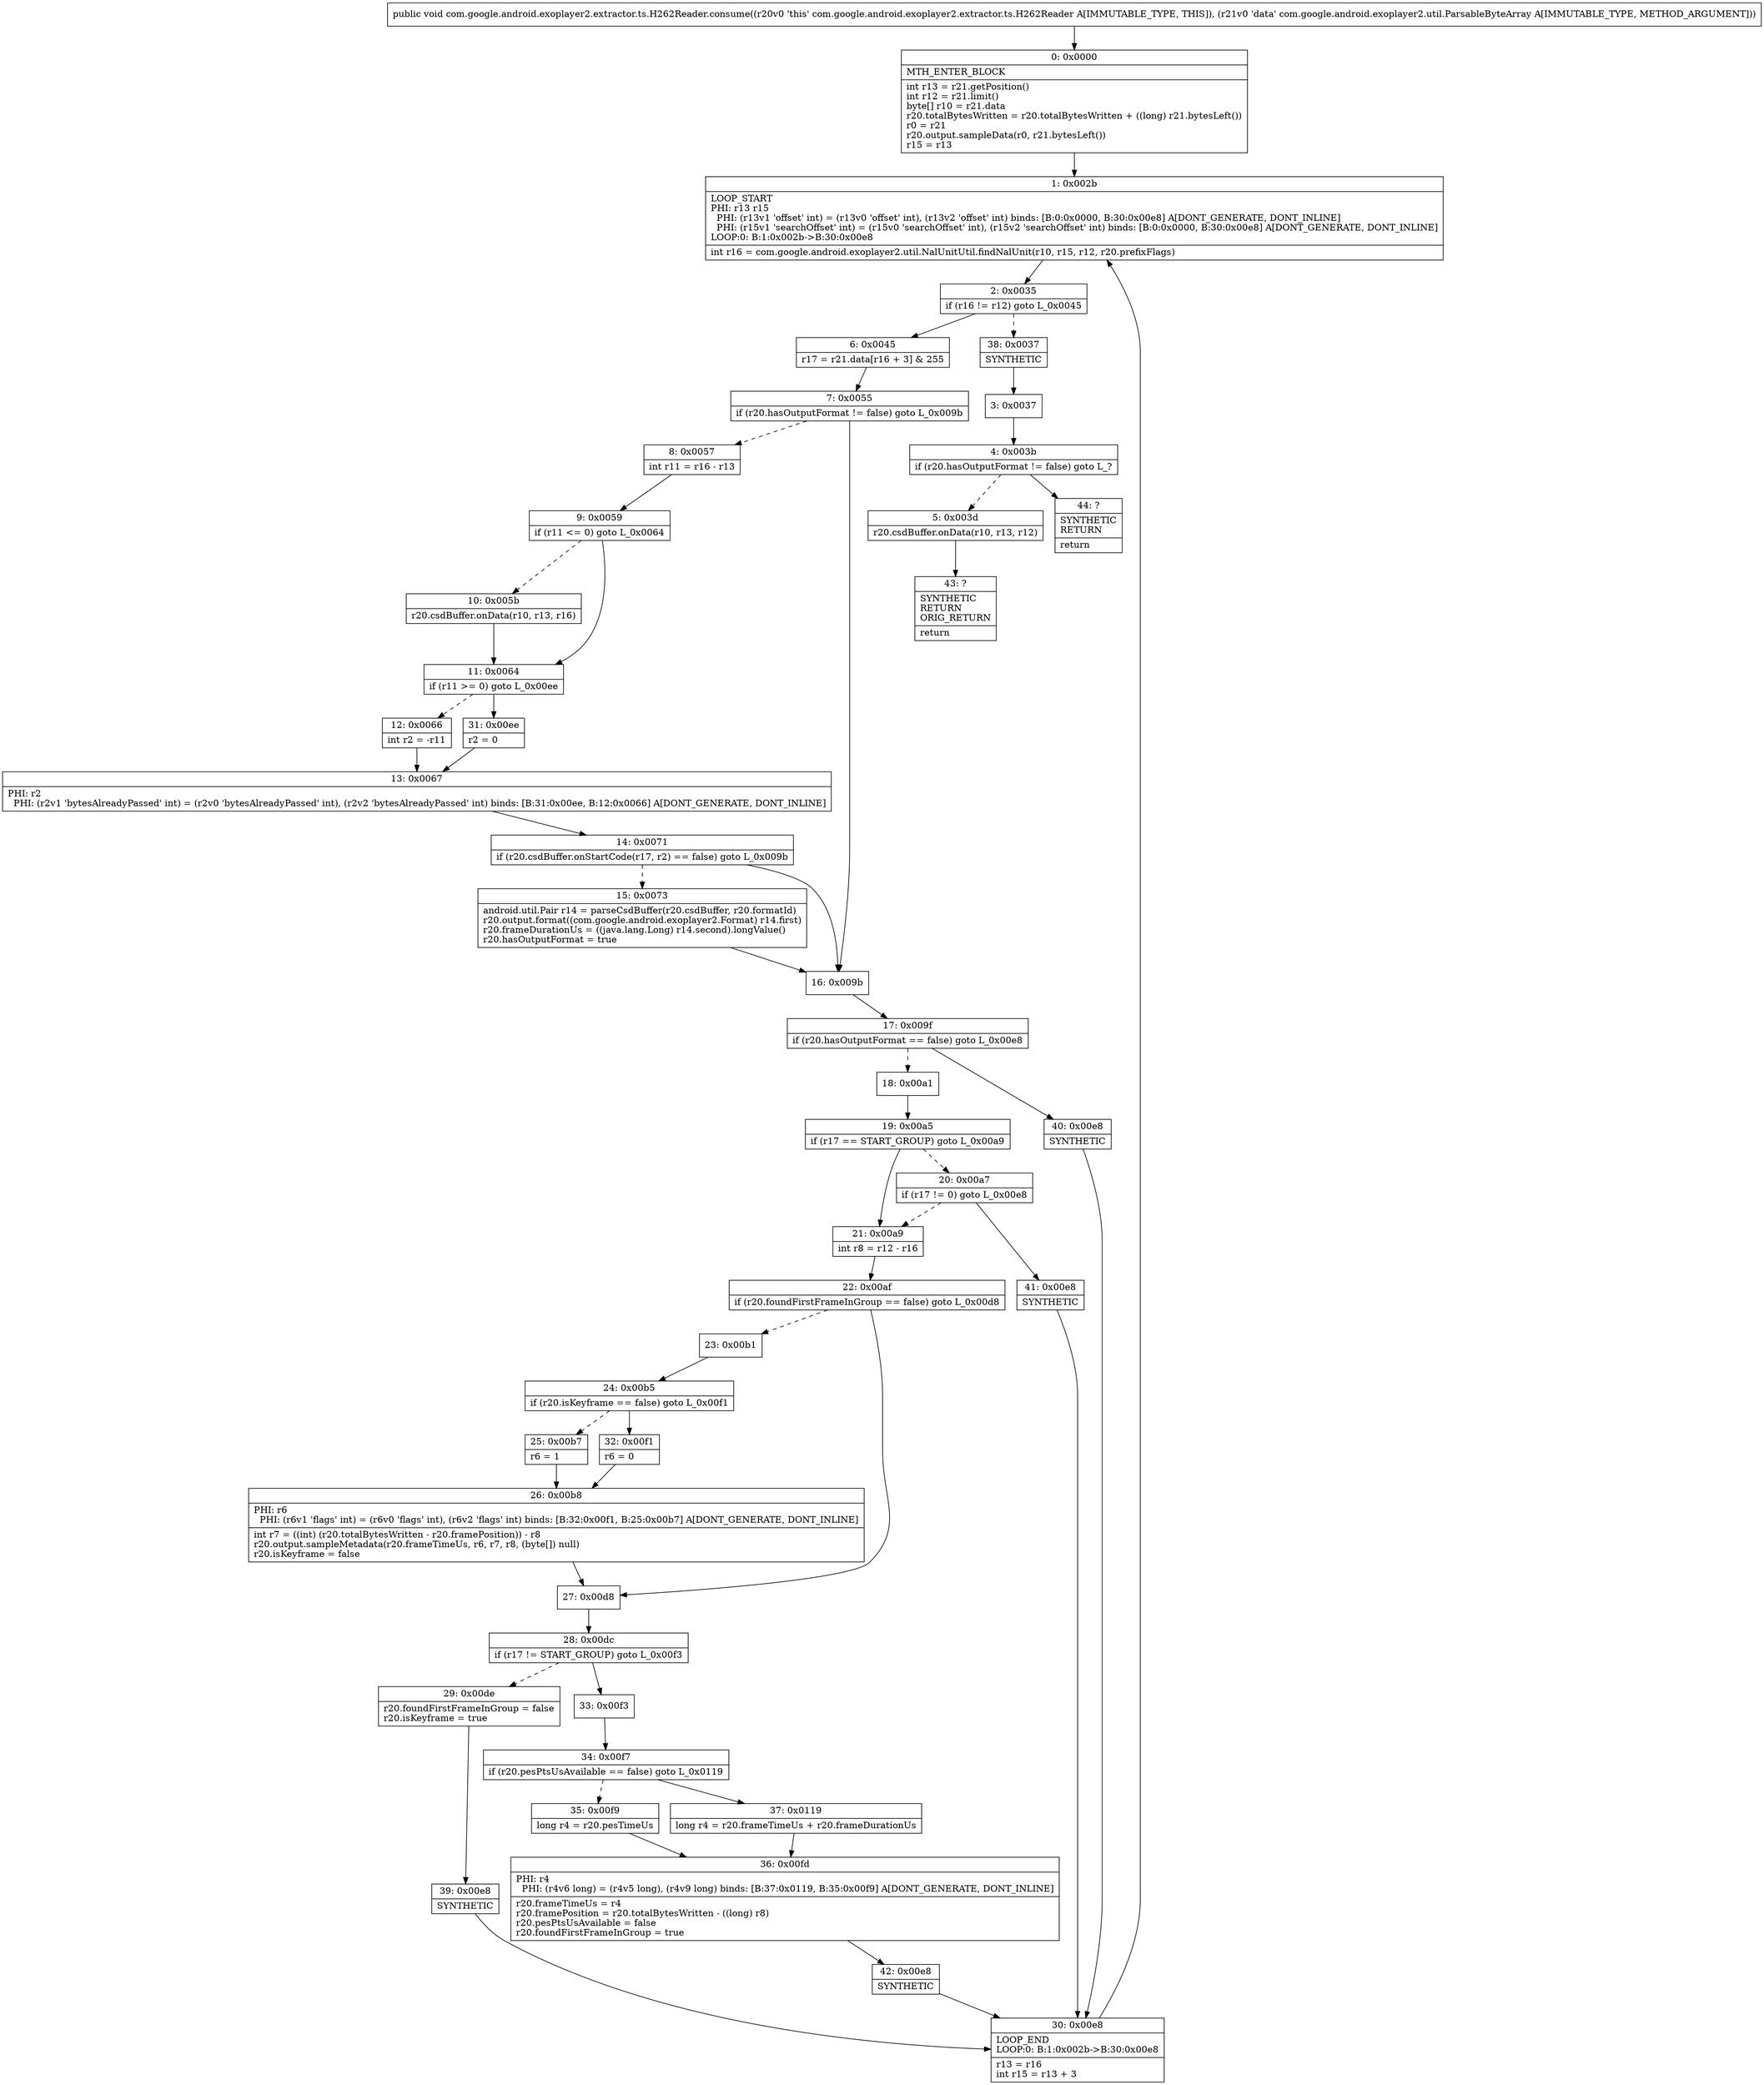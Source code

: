 digraph "CFG forcom.google.android.exoplayer2.extractor.ts.H262Reader.consume(Lcom\/google\/android\/exoplayer2\/util\/ParsableByteArray;)V" {
Node_0 [shape=record,label="{0\:\ 0x0000|MTH_ENTER_BLOCK\l|int r13 = r21.getPosition()\lint r12 = r21.limit()\lbyte[] r10 = r21.data\lr20.totalBytesWritten = r20.totalBytesWritten + ((long) r21.bytesLeft())\lr0 = r21\lr20.output.sampleData(r0, r21.bytesLeft())\lr15 = r13\l}"];
Node_1 [shape=record,label="{1\:\ 0x002b|LOOP_START\lPHI: r13 r15 \l  PHI: (r13v1 'offset' int) = (r13v0 'offset' int), (r13v2 'offset' int) binds: [B:0:0x0000, B:30:0x00e8] A[DONT_GENERATE, DONT_INLINE]\l  PHI: (r15v1 'searchOffset' int) = (r15v0 'searchOffset' int), (r15v2 'searchOffset' int) binds: [B:0:0x0000, B:30:0x00e8] A[DONT_GENERATE, DONT_INLINE]\lLOOP:0: B:1:0x002b\-\>B:30:0x00e8\l|int r16 = com.google.android.exoplayer2.util.NalUnitUtil.findNalUnit(r10, r15, r12, r20.prefixFlags)\l}"];
Node_2 [shape=record,label="{2\:\ 0x0035|if (r16 != r12) goto L_0x0045\l}"];
Node_3 [shape=record,label="{3\:\ 0x0037}"];
Node_4 [shape=record,label="{4\:\ 0x003b|if (r20.hasOutputFormat != false) goto L_?\l}"];
Node_5 [shape=record,label="{5\:\ 0x003d|r20.csdBuffer.onData(r10, r13, r12)\l}"];
Node_6 [shape=record,label="{6\:\ 0x0045|r17 = r21.data[r16 + 3] & 255\l}"];
Node_7 [shape=record,label="{7\:\ 0x0055|if (r20.hasOutputFormat != false) goto L_0x009b\l}"];
Node_8 [shape=record,label="{8\:\ 0x0057|int r11 = r16 \- r13\l}"];
Node_9 [shape=record,label="{9\:\ 0x0059|if (r11 \<= 0) goto L_0x0064\l}"];
Node_10 [shape=record,label="{10\:\ 0x005b|r20.csdBuffer.onData(r10, r13, r16)\l}"];
Node_11 [shape=record,label="{11\:\ 0x0064|if (r11 \>= 0) goto L_0x00ee\l}"];
Node_12 [shape=record,label="{12\:\ 0x0066|int r2 = \-r11\l}"];
Node_13 [shape=record,label="{13\:\ 0x0067|PHI: r2 \l  PHI: (r2v1 'bytesAlreadyPassed' int) = (r2v0 'bytesAlreadyPassed' int), (r2v2 'bytesAlreadyPassed' int) binds: [B:31:0x00ee, B:12:0x0066] A[DONT_GENERATE, DONT_INLINE]\l}"];
Node_14 [shape=record,label="{14\:\ 0x0071|if (r20.csdBuffer.onStartCode(r17, r2) == false) goto L_0x009b\l}"];
Node_15 [shape=record,label="{15\:\ 0x0073|android.util.Pair r14 = parseCsdBuffer(r20.csdBuffer, r20.formatId)\lr20.output.format((com.google.android.exoplayer2.Format) r14.first)\lr20.frameDurationUs = ((java.lang.Long) r14.second).longValue()\lr20.hasOutputFormat = true\l}"];
Node_16 [shape=record,label="{16\:\ 0x009b}"];
Node_17 [shape=record,label="{17\:\ 0x009f|if (r20.hasOutputFormat == false) goto L_0x00e8\l}"];
Node_18 [shape=record,label="{18\:\ 0x00a1}"];
Node_19 [shape=record,label="{19\:\ 0x00a5|if (r17 == START_GROUP) goto L_0x00a9\l}"];
Node_20 [shape=record,label="{20\:\ 0x00a7|if (r17 != 0) goto L_0x00e8\l}"];
Node_21 [shape=record,label="{21\:\ 0x00a9|int r8 = r12 \- r16\l}"];
Node_22 [shape=record,label="{22\:\ 0x00af|if (r20.foundFirstFrameInGroup == false) goto L_0x00d8\l}"];
Node_23 [shape=record,label="{23\:\ 0x00b1}"];
Node_24 [shape=record,label="{24\:\ 0x00b5|if (r20.isKeyframe == false) goto L_0x00f1\l}"];
Node_25 [shape=record,label="{25\:\ 0x00b7|r6 = 1\l}"];
Node_26 [shape=record,label="{26\:\ 0x00b8|PHI: r6 \l  PHI: (r6v1 'flags' int) = (r6v0 'flags' int), (r6v2 'flags' int) binds: [B:32:0x00f1, B:25:0x00b7] A[DONT_GENERATE, DONT_INLINE]\l|int r7 = ((int) (r20.totalBytesWritten \- r20.framePosition)) \- r8\lr20.output.sampleMetadata(r20.frameTimeUs, r6, r7, r8, (byte[]) null)\lr20.isKeyframe = false\l}"];
Node_27 [shape=record,label="{27\:\ 0x00d8}"];
Node_28 [shape=record,label="{28\:\ 0x00dc|if (r17 != START_GROUP) goto L_0x00f3\l}"];
Node_29 [shape=record,label="{29\:\ 0x00de|r20.foundFirstFrameInGroup = false\lr20.isKeyframe = true\l}"];
Node_30 [shape=record,label="{30\:\ 0x00e8|LOOP_END\lLOOP:0: B:1:0x002b\-\>B:30:0x00e8\l|r13 = r16\lint r15 = r13 + 3\l}"];
Node_31 [shape=record,label="{31\:\ 0x00ee|r2 = 0\l}"];
Node_32 [shape=record,label="{32\:\ 0x00f1|r6 = 0\l}"];
Node_33 [shape=record,label="{33\:\ 0x00f3}"];
Node_34 [shape=record,label="{34\:\ 0x00f7|if (r20.pesPtsUsAvailable == false) goto L_0x0119\l}"];
Node_35 [shape=record,label="{35\:\ 0x00f9|long r4 = r20.pesTimeUs\l}"];
Node_36 [shape=record,label="{36\:\ 0x00fd|PHI: r4 \l  PHI: (r4v6 long) = (r4v5 long), (r4v9 long) binds: [B:37:0x0119, B:35:0x00f9] A[DONT_GENERATE, DONT_INLINE]\l|r20.frameTimeUs = r4\lr20.framePosition = r20.totalBytesWritten \- ((long) r8)\lr20.pesPtsUsAvailable = false\lr20.foundFirstFrameInGroup = true\l}"];
Node_37 [shape=record,label="{37\:\ 0x0119|long r4 = r20.frameTimeUs + r20.frameDurationUs\l}"];
Node_38 [shape=record,label="{38\:\ 0x0037|SYNTHETIC\l}"];
Node_39 [shape=record,label="{39\:\ 0x00e8|SYNTHETIC\l}"];
Node_40 [shape=record,label="{40\:\ 0x00e8|SYNTHETIC\l}"];
Node_41 [shape=record,label="{41\:\ 0x00e8|SYNTHETIC\l}"];
Node_42 [shape=record,label="{42\:\ 0x00e8|SYNTHETIC\l}"];
Node_43 [shape=record,label="{43\:\ ?|SYNTHETIC\lRETURN\lORIG_RETURN\l|return\l}"];
Node_44 [shape=record,label="{44\:\ ?|SYNTHETIC\lRETURN\l|return\l}"];
MethodNode[shape=record,label="{public void com.google.android.exoplayer2.extractor.ts.H262Reader.consume((r20v0 'this' com.google.android.exoplayer2.extractor.ts.H262Reader A[IMMUTABLE_TYPE, THIS]), (r21v0 'data' com.google.android.exoplayer2.util.ParsableByteArray A[IMMUTABLE_TYPE, METHOD_ARGUMENT])) }"];
MethodNode -> Node_0;
Node_0 -> Node_1;
Node_1 -> Node_2;
Node_2 -> Node_6;
Node_2 -> Node_38[style=dashed];
Node_3 -> Node_4;
Node_4 -> Node_5[style=dashed];
Node_4 -> Node_44;
Node_5 -> Node_43;
Node_6 -> Node_7;
Node_7 -> Node_8[style=dashed];
Node_7 -> Node_16;
Node_8 -> Node_9;
Node_9 -> Node_10[style=dashed];
Node_9 -> Node_11;
Node_10 -> Node_11;
Node_11 -> Node_12[style=dashed];
Node_11 -> Node_31;
Node_12 -> Node_13;
Node_13 -> Node_14;
Node_14 -> Node_15[style=dashed];
Node_14 -> Node_16;
Node_15 -> Node_16;
Node_16 -> Node_17;
Node_17 -> Node_18[style=dashed];
Node_17 -> Node_40;
Node_18 -> Node_19;
Node_19 -> Node_20[style=dashed];
Node_19 -> Node_21;
Node_20 -> Node_21[style=dashed];
Node_20 -> Node_41;
Node_21 -> Node_22;
Node_22 -> Node_23[style=dashed];
Node_22 -> Node_27;
Node_23 -> Node_24;
Node_24 -> Node_25[style=dashed];
Node_24 -> Node_32;
Node_25 -> Node_26;
Node_26 -> Node_27;
Node_27 -> Node_28;
Node_28 -> Node_29[style=dashed];
Node_28 -> Node_33;
Node_29 -> Node_39;
Node_30 -> Node_1;
Node_31 -> Node_13;
Node_32 -> Node_26;
Node_33 -> Node_34;
Node_34 -> Node_35[style=dashed];
Node_34 -> Node_37;
Node_35 -> Node_36;
Node_36 -> Node_42;
Node_37 -> Node_36;
Node_38 -> Node_3;
Node_39 -> Node_30;
Node_40 -> Node_30;
Node_41 -> Node_30;
Node_42 -> Node_30;
}

